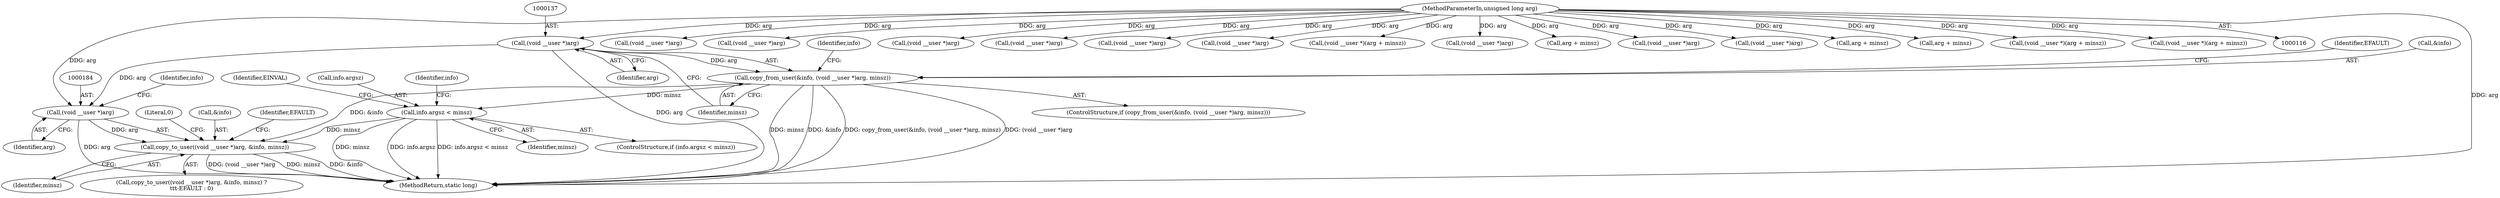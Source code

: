 digraph "0_linux_05692d7005a364add85c6e25a6c4447ce08f913a@API" {
"1000182" [label="(Call,copy_to_user((void __user *)arg, &info, minsz))"];
"1000183" [label="(Call,(void __user *)arg)"];
"1000136" [label="(Call,(void __user *)arg)"];
"1000119" [label="(MethodParameterIn,unsigned long arg)"];
"1000133" [label="(Call,copy_from_user(&info, (void __user *)arg, minsz))"];
"1000144" [label="(Call,info.argsz < minsz)"];
"1000138" [label="(Identifier,arg)"];
"1000185" [label="(Identifier,arg)"];
"1000151" [label="(Identifier,EINVAL)"];
"1000187" [label="(Identifier,info)"];
"1001111" [label="(Call,(void __user *)arg)"];
"1000557" [label="(Call,(void __user *)arg)"];
"1000148" [label="(Identifier,minsz)"];
"1000183" [label="(Call,(void __user *)arg)"];
"1000589" [label="(Call,(void __user *)arg)"];
"1000911" [label="(Call,(void __user *)arg)"];
"1000145" [label="(Call,info.argsz)"];
"1000132" [label="(ControlStructure,if (copy_from_user(&info, (void __user *)arg, minsz)))"];
"1001369" [label="(MethodReturn,static long)"];
"1000146" [label="(Identifier,info)"];
"1000686" [label="(Call,(void __user *)arg)"];
"1001047" [label="(Call,(void __user *)arg)"];
"1001063" [label="(Call,(void __user *)(arg + minsz))"];
"1000609" [label="(Call,(void __user *)arg)"];
"1000823" [label="(Call,arg + minsz)"];
"1000212" [label="(Call,(void __user *)arg)"];
"1000133" [label="(Call,copy_from_user(&info, (void __user *)arg, minsz))"];
"1000188" [label="(Identifier,minsz)"];
"1000136" [label="(Call,(void __user *)arg)"];
"1000181" [label="(Call,copy_to_user((void __user *)arg, &info, minsz) ?\n\t\t\t-EFAULT : 0)"];
"1000119" [label="(MethodParameterIn,unsigned long arg)"];
"1000144" [label="(Call,info.argsz < minsz)"];
"1000714" [label="(Call,(void __user *)arg)"];
"1000139" [label="(Identifier,minsz)"];
"1000142" [label="(Identifier,EFAULT)"];
"1000154" [label="(Identifier,info)"];
"1001220" [label="(Call,arg + minsz)"];
"1000182" [label="(Call,copy_to_user((void __user *)arg, &info, minsz))"];
"1001065" [label="(Call,arg + minsz)"];
"1000821" [label="(Call,(void __user *)(arg + minsz))"];
"1001218" [label="(Call,(void __user *)(arg + minsz))"];
"1000143" [label="(ControlStructure,if (info.argsz < minsz))"];
"1000191" [label="(Literal,0)"];
"1000186" [label="(Call,&info)"];
"1000190" [label="(Identifier,EFAULT)"];
"1000134" [label="(Call,&info)"];
"1000182" -> "1000181"  [label="AST: "];
"1000182" -> "1000188"  [label="CFG: "];
"1000183" -> "1000182"  [label="AST: "];
"1000186" -> "1000182"  [label="AST: "];
"1000188" -> "1000182"  [label="AST: "];
"1000190" -> "1000182"  [label="CFG: "];
"1000191" -> "1000182"  [label="CFG: "];
"1000182" -> "1001369"  [label="DDG: minsz"];
"1000182" -> "1001369"  [label="DDG: &info"];
"1000182" -> "1001369"  [label="DDG: (void __user *)arg"];
"1000183" -> "1000182"  [label="DDG: arg"];
"1000133" -> "1000182"  [label="DDG: &info"];
"1000144" -> "1000182"  [label="DDG: minsz"];
"1000183" -> "1000185"  [label="CFG: "];
"1000184" -> "1000183"  [label="AST: "];
"1000185" -> "1000183"  [label="AST: "];
"1000187" -> "1000183"  [label="CFG: "];
"1000183" -> "1001369"  [label="DDG: arg"];
"1000136" -> "1000183"  [label="DDG: arg"];
"1000119" -> "1000183"  [label="DDG: arg"];
"1000136" -> "1000133"  [label="AST: "];
"1000136" -> "1000138"  [label="CFG: "];
"1000137" -> "1000136"  [label="AST: "];
"1000138" -> "1000136"  [label="AST: "];
"1000139" -> "1000136"  [label="CFG: "];
"1000136" -> "1001369"  [label="DDG: arg"];
"1000136" -> "1000133"  [label="DDG: arg"];
"1000119" -> "1000136"  [label="DDG: arg"];
"1000119" -> "1000116"  [label="AST: "];
"1000119" -> "1001369"  [label="DDG: arg"];
"1000119" -> "1000212"  [label="DDG: arg"];
"1000119" -> "1000557"  [label="DDG: arg"];
"1000119" -> "1000589"  [label="DDG: arg"];
"1000119" -> "1000609"  [label="DDG: arg"];
"1000119" -> "1000686"  [label="DDG: arg"];
"1000119" -> "1000714"  [label="DDG: arg"];
"1000119" -> "1000821"  [label="DDG: arg"];
"1000119" -> "1000823"  [label="DDG: arg"];
"1000119" -> "1000911"  [label="DDG: arg"];
"1000119" -> "1001047"  [label="DDG: arg"];
"1000119" -> "1001063"  [label="DDG: arg"];
"1000119" -> "1001065"  [label="DDG: arg"];
"1000119" -> "1001111"  [label="DDG: arg"];
"1000119" -> "1001218"  [label="DDG: arg"];
"1000119" -> "1001220"  [label="DDG: arg"];
"1000133" -> "1000132"  [label="AST: "];
"1000133" -> "1000139"  [label="CFG: "];
"1000134" -> "1000133"  [label="AST: "];
"1000139" -> "1000133"  [label="AST: "];
"1000142" -> "1000133"  [label="CFG: "];
"1000146" -> "1000133"  [label="CFG: "];
"1000133" -> "1001369"  [label="DDG: minsz"];
"1000133" -> "1001369"  [label="DDG: &info"];
"1000133" -> "1001369"  [label="DDG: copy_from_user(&info, (void __user *)arg, minsz)"];
"1000133" -> "1001369"  [label="DDG: (void __user *)arg"];
"1000133" -> "1000144"  [label="DDG: minsz"];
"1000144" -> "1000143"  [label="AST: "];
"1000144" -> "1000148"  [label="CFG: "];
"1000145" -> "1000144"  [label="AST: "];
"1000148" -> "1000144"  [label="AST: "];
"1000151" -> "1000144"  [label="CFG: "];
"1000154" -> "1000144"  [label="CFG: "];
"1000144" -> "1001369"  [label="DDG: info.argsz < minsz"];
"1000144" -> "1001369"  [label="DDG: minsz"];
"1000144" -> "1001369"  [label="DDG: info.argsz"];
}
